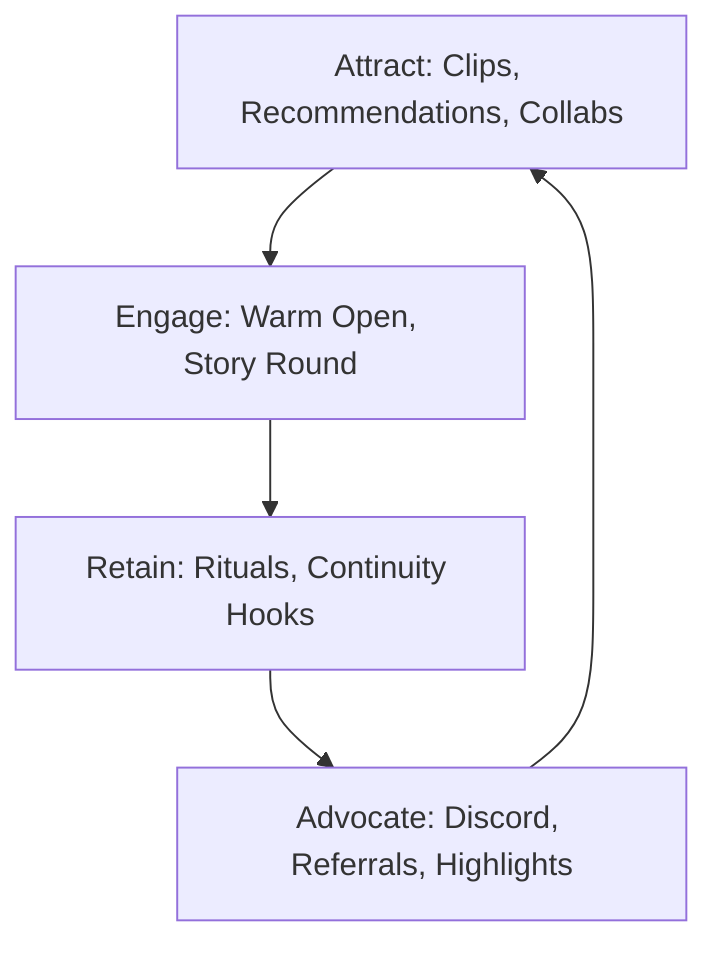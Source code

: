 flowchart TD
  A[Attract: Clips, Recommendations, Collabs] --> B[Engage: Warm Open, Story Round]
  B --> C[Retain: Rituals, Continuity Hooks]
  C --> D[Advocate: Discord, Referrals, Highlights]
  D --> A